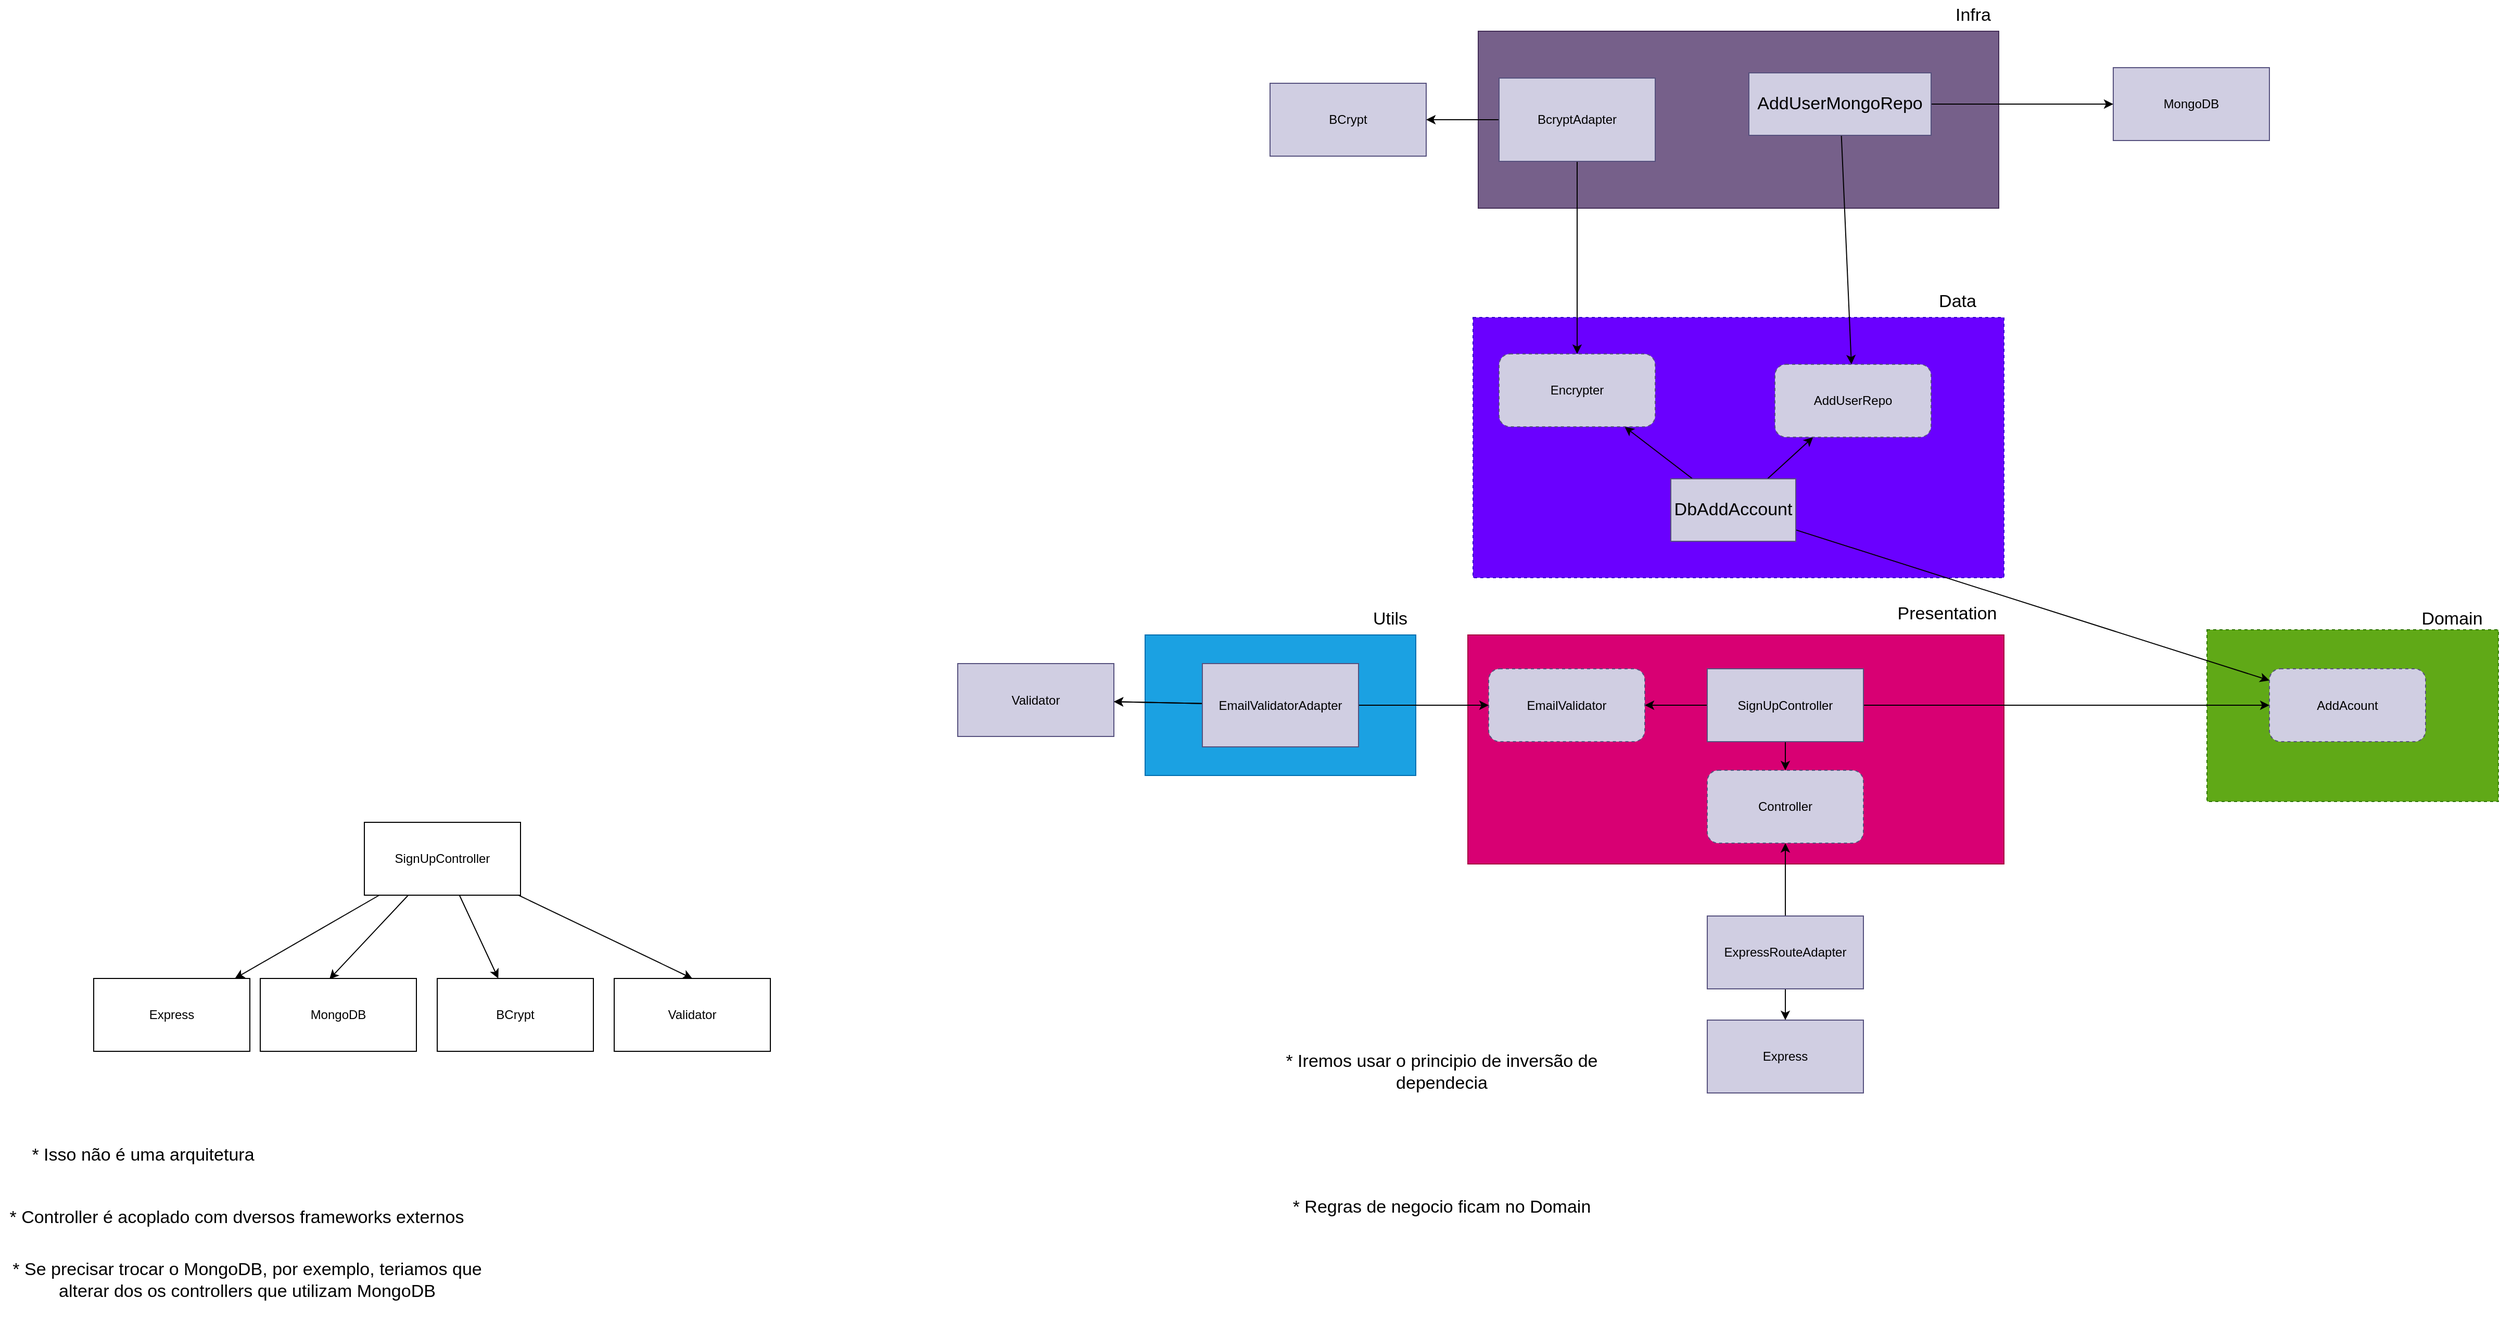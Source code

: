 <mxfile>
    <diagram id="Dpvj35bswnOBXKrt6LhW" name="Page-1">
        <mxGraphModel dx="1362" dy="2266" grid="1" gridSize="10" guides="1" tooltips="1" connect="1" arrows="1" fold="1" page="1" pageScale="1" pageWidth="850" pageHeight="1100" math="0" shadow="0">
            <root>
                <mxCell id="0"/>
                <mxCell id="1" parent="0"/>
                <mxCell id="58" value="" style="rounded=0;whiteSpace=wrap;html=1;dashed=1;fontSize=17;fillColor=#60a917;fontColor=#ffffff;strokeColor=#2D7600;" vertex="1" parent="1">
                    <mxGeometry x="2120" y="25" width="280" height="165" as="geometry"/>
                </mxCell>
                <mxCell id="50" value="" style="rounded=0;whiteSpace=wrap;html=1;fillColor=#1ba1e2;fontColor=#ffffff;strokeColor=#006EAF;" vertex="1" parent="1">
                    <mxGeometry x="1100" y="30" width="260" height="135" as="geometry"/>
                </mxCell>
                <mxCell id="34" value="" style="rounded=0;whiteSpace=wrap;html=1;fillColor=#d80073;fontColor=#ffffff;strokeColor=#A50040;" vertex="1" parent="1">
                    <mxGeometry x="1410" y="30" width="515" height="220" as="geometry"/>
                </mxCell>
                <mxCell id="9" style="edgeStyle=none;html=1;" edge="1" parent="1" source="2" target="3">
                    <mxGeometry relative="1" as="geometry"/>
                </mxCell>
                <mxCell id="11" style="edgeStyle=none;html=1;entryX=0.443;entryY=0.01;entryDx=0;entryDy=0;entryPerimeter=0;" edge="1" parent="1" source="2" target="5">
                    <mxGeometry relative="1" as="geometry"/>
                </mxCell>
                <mxCell id="12" style="edgeStyle=none;html=1;" edge="1" parent="1" source="2" target="6">
                    <mxGeometry relative="1" as="geometry"/>
                </mxCell>
                <mxCell id="13" style="edgeStyle=none;html=1;entryX=0.5;entryY=0;entryDx=0;entryDy=0;" edge="1" parent="1" source="2" target="7">
                    <mxGeometry relative="1" as="geometry"/>
                </mxCell>
                <mxCell id="2" value="SignUpController" style="rounded=0;whiteSpace=wrap;html=1;" vertex="1" parent="1">
                    <mxGeometry x="350" y="210" width="150" height="70" as="geometry"/>
                </mxCell>
                <mxCell id="3" value="Express" style="rounded=0;whiteSpace=wrap;html=1;" vertex="1" parent="1">
                    <mxGeometry x="90" y="360" width="150" height="70" as="geometry"/>
                </mxCell>
                <mxCell id="5" value="MongoDB" style="rounded=0;whiteSpace=wrap;html=1;" vertex="1" parent="1">
                    <mxGeometry x="250" y="360" width="150" height="70" as="geometry"/>
                </mxCell>
                <mxCell id="6" value="BCrypt" style="rounded=0;whiteSpace=wrap;html=1;" vertex="1" parent="1">
                    <mxGeometry x="420" y="360" width="150" height="70" as="geometry"/>
                </mxCell>
                <mxCell id="7" value="Validator" style="rounded=0;whiteSpace=wrap;html=1;" vertex="1" parent="1">
                    <mxGeometry x="590" y="360" width="150" height="70" as="geometry"/>
                </mxCell>
                <mxCell id="14" value="&lt;font style=&quot;font-size: 17px&quot;&gt;* Controller é acoplado com dversos frameworks externos&lt;/font&gt;" style="text;html=1;strokeColor=none;fillColor=none;align=center;verticalAlign=middle;whiteSpace=wrap;rounded=0;" vertex="1" parent="1">
                    <mxGeometry y="550" width="455" height="80" as="geometry"/>
                </mxCell>
                <mxCell id="15" value="&lt;font style=&quot;font-size: 17px&quot;&gt;* Isso não é uma arquitetura&lt;/font&gt;" style="text;html=1;strokeColor=none;fillColor=none;align=center;verticalAlign=middle;whiteSpace=wrap;rounded=0;" vertex="1" parent="1">
                    <mxGeometry x="10" y="490" width="255" height="80" as="geometry"/>
                </mxCell>
                <mxCell id="16" value="&lt;span style=&quot;font-size: 17px&quot;&gt;* Se precisar trocar o MongoDB, por exemplo, teriamos que alterar dos os controllers que utilizam MongoDB&lt;/span&gt;" style="text;html=1;strokeColor=none;fillColor=none;align=center;verticalAlign=middle;whiteSpace=wrap;rounded=0;" vertex="1" parent="1">
                    <mxGeometry x="10" y="610" width="455" height="80" as="geometry"/>
                </mxCell>
                <mxCell id="38" style="edgeStyle=none;html=1;fontSize=17;" edge="1" parent="1" source="23" target="36">
                    <mxGeometry relative="1" as="geometry"/>
                </mxCell>
                <mxCell id="45" style="edgeStyle=none;html=1;fontSize=17;" edge="1" parent="1" source="23" target="43">
                    <mxGeometry relative="1" as="geometry"/>
                </mxCell>
                <mxCell id="61" style="edgeStyle=none;html=1;fontSize=17;" edge="1" parent="1" source="23" target="55">
                    <mxGeometry relative="1" as="geometry"/>
                </mxCell>
                <mxCell id="23" value="SignUpController" style="rounded=0;whiteSpace=wrap;html=1;fillColor=#d0cee2;strokeColor=#56517e;fontColor=#000000;" vertex="1" parent="1">
                    <mxGeometry x="1640" y="62.5" width="150" height="70" as="geometry"/>
                </mxCell>
                <mxCell id="24" value="Express" style="rounded=0;whiteSpace=wrap;html=1;fillColor=#d0cee2;strokeColor=#56517e;fontColor=#000000;" vertex="1" parent="1">
                    <mxGeometry x="1640" y="400" width="150" height="70" as="geometry"/>
                </mxCell>
                <mxCell id="25" value="MongoDB" style="rounded=0;whiteSpace=wrap;html=1;fillColor=#d0cee2;strokeColor=#56517e;fontColor=#000000;" vertex="1" parent="1">
                    <mxGeometry x="2030" y="-515" width="150" height="70" as="geometry"/>
                </mxCell>
                <mxCell id="26" value="BCrypt" style="rounded=0;whiteSpace=wrap;html=1;fillColor=#d0cee2;strokeColor=#56517e;fontColor=#000000;" vertex="1" parent="1">
                    <mxGeometry x="1220" y="-500" width="150" height="70" as="geometry"/>
                </mxCell>
                <mxCell id="27" value="Validator" style="rounded=0;whiteSpace=wrap;html=1;fillColor=#d0cee2;strokeColor=#56517e;fontColor=#000000;" vertex="1" parent="1">
                    <mxGeometry x="920" y="57.5" width="150" height="70" as="geometry"/>
                </mxCell>
                <mxCell id="31" value="&lt;font style=&quot;font-size: 17px&quot;&gt;* Iremos usar o principio de inversão de dependecia&lt;/font&gt;" style="text;html=1;strokeColor=none;fillColor=none;align=center;verticalAlign=middle;whiteSpace=wrap;rounded=0;" vertex="1" parent="1">
                    <mxGeometry x="1220" y="410" width="330" height="80" as="geometry"/>
                </mxCell>
                <mxCell id="39" style="edgeStyle=none;html=1;fontSize=17;" edge="1" parent="1" source="33" target="36">
                    <mxGeometry relative="1" as="geometry"/>
                </mxCell>
                <mxCell id="40" style="edgeStyle=none;html=1;exitX=0.5;exitY=1;exitDx=0;exitDy=0;fontSize=17;" edge="1" parent="1" source="33" target="24">
                    <mxGeometry relative="1" as="geometry"/>
                </mxCell>
                <mxCell id="33" value="ExpressRouteAdapter" style="rounded=0;whiteSpace=wrap;html=1;fillColor=#d0cee2;strokeColor=#56517e;fontColor=#000000;" vertex="1" parent="1">
                    <mxGeometry x="1640" y="300" width="150" height="70" as="geometry"/>
                </mxCell>
                <mxCell id="35" value="Presentation" style="text;html=1;align=center;verticalAlign=middle;resizable=0;points=[];autosize=1;strokeColor=none;fillColor=none;fontSize=17;" vertex="1" parent="1">
                    <mxGeometry x="1815" y="-5" width="110" height="30" as="geometry"/>
                </mxCell>
                <mxCell id="36" value="Controller" style="rounded=1;whiteSpace=wrap;html=1;dashed=1;fillColor=#d0cee2;strokeColor=#56517e;fontColor=#000000;" vertex="1" parent="1">
                    <mxGeometry x="1640" y="160" width="150" height="70" as="geometry"/>
                </mxCell>
                <mxCell id="42" style="edgeStyle=none;html=1;fontSize=17;" edge="1" parent="1" source="41" target="27">
                    <mxGeometry relative="1" as="geometry"/>
                </mxCell>
                <mxCell id="43" value="EmailValidator" style="rounded=1;whiteSpace=wrap;html=1;dashed=1;fillColor=#d0cee2;strokeColor=#56517e;fontColor=#000000;" vertex="1" parent="1">
                    <mxGeometry x="1430" y="62.5" width="150" height="70" as="geometry"/>
                </mxCell>
                <mxCell id="51" value="Utils" style="text;html=1;align=center;verticalAlign=middle;resizable=0;points=[];autosize=1;strokeColor=none;fillColor=none;fontSize=17;" vertex="1" parent="1">
                    <mxGeometry x="1310" width="50" height="30" as="geometry"/>
                </mxCell>
                <mxCell id="52" value="" style="edgeStyle=none;html=1;fontSize=17;" edge="1" parent="1" source="41" target="27">
                    <mxGeometry relative="1" as="geometry"/>
                </mxCell>
                <mxCell id="54" style="edgeStyle=none;html=1;fontSize=17;" edge="1" parent="1" source="41" target="43">
                    <mxGeometry relative="1" as="geometry"/>
                </mxCell>
                <mxCell id="41" value="EmailValidatorAdapter" style="rounded=0;whiteSpace=wrap;html=1;fillColor=#d0cee2;strokeColor=#56517e;fontColor=#000000;" vertex="1" parent="1">
                    <mxGeometry x="1155" y="57.5" width="150" height="80" as="geometry"/>
                </mxCell>
                <mxCell id="55" value="AddAcount" style="rounded=1;whiteSpace=wrap;html=1;dashed=1;fillColor=#d0cee2;strokeColor=#56517e;fontColor=#000000;" vertex="1" parent="1">
                    <mxGeometry x="2180" y="62.5" width="150" height="70" as="geometry"/>
                </mxCell>
                <mxCell id="56" value="&lt;font style=&quot;font-size: 17px&quot;&gt;* Regras de negocio ficam no Domain&lt;/font&gt;" style="text;html=1;strokeColor=none;fillColor=none;align=center;verticalAlign=middle;whiteSpace=wrap;rounded=0;" vertex="1" parent="1">
                    <mxGeometry x="1220" y="540" width="330" height="80" as="geometry"/>
                </mxCell>
                <mxCell id="59" value="Domain" style="text;html=1;align=center;verticalAlign=middle;resizable=0;points=[];autosize=1;strokeColor=none;fillColor=none;fontSize=17;" vertex="1" parent="1">
                    <mxGeometry x="2320" width="70" height="30" as="geometry"/>
                </mxCell>
                <mxCell id="62" value="" style="rounded=0;whiteSpace=wrap;html=1;dashed=1;fontSize=17;fillColor=#6a00ff;fontColor=#ffffff;strokeColor=#3700CC;" vertex="1" parent="1">
                    <mxGeometry x="1415" y="-275" width="510" height="250" as="geometry"/>
                </mxCell>
                <mxCell id="63" value="Data" style="text;html=1;align=center;verticalAlign=middle;resizable=0;points=[];autosize=1;strokeColor=none;fillColor=none;fontSize=17;" vertex="1" parent="1">
                    <mxGeometry x="1855" y="-305" width="50" height="30" as="geometry"/>
                </mxCell>
                <mxCell id="65" style="edgeStyle=none;html=1;fontSize=17;" edge="1" parent="1" source="64" target="55">
                    <mxGeometry relative="1" as="geometry"/>
                </mxCell>
                <mxCell id="75" style="edgeStyle=none;html=1;fontSize=17;" edge="1" parent="1" source="64" target="71">
                    <mxGeometry relative="1" as="geometry"/>
                </mxCell>
                <mxCell id="79" style="edgeStyle=none;html=1;fontSize=17;" edge="1" parent="1" source="64" target="78">
                    <mxGeometry relative="1" as="geometry"/>
                </mxCell>
                <mxCell id="64" value="DbAddAccount" style="rounded=0;whiteSpace=wrap;html=1;fontSize=17;fillColor=#d0cee2;strokeColor=#56517e;fontColor=#000000;" vertex="1" parent="1">
                    <mxGeometry x="1605" y="-120" width="120" height="60" as="geometry"/>
                </mxCell>
                <mxCell id="67" value="" style="rounded=0;whiteSpace=wrap;html=1;fillColor=#76608a;fontColor=#ffffff;strokeColor=#432D57;" vertex="1" parent="1">
                    <mxGeometry x="1420" y="-550" width="500" height="170" as="geometry"/>
                </mxCell>
                <mxCell id="68" value="Infra" style="text;html=1;align=center;verticalAlign=middle;resizable=0;points=[];autosize=1;strokeColor=none;fillColor=none;fontSize=17;" vertex="1" parent="1">
                    <mxGeometry x="1870" y="-580" width="50" height="30" as="geometry"/>
                </mxCell>
                <mxCell id="70" style="edgeStyle=none;html=1;fontSize=17;" edge="1" parent="1" source="69" target="26">
                    <mxGeometry relative="1" as="geometry"/>
                </mxCell>
                <mxCell id="72" style="edgeStyle=none;html=1;fontSize=17;" edge="1" parent="1" source="69" target="71">
                    <mxGeometry relative="1" as="geometry"/>
                </mxCell>
                <mxCell id="69" value="BcryptAdapter" style="rounded=0;whiteSpace=wrap;html=1;fillColor=#d0cee2;strokeColor=#56517e;fontColor=#000000;" vertex="1" parent="1">
                    <mxGeometry x="1440" y="-505" width="150" height="80" as="geometry"/>
                </mxCell>
                <mxCell id="71" value="Encrypter" style="rounded=1;whiteSpace=wrap;html=1;dashed=1;fillColor=#d0cee2;strokeColor=#56517e;fontColor=#000000;" vertex="1" parent="1">
                    <mxGeometry x="1440" y="-240" width="150" height="70" as="geometry"/>
                </mxCell>
                <mxCell id="77" style="edgeStyle=none;html=1;entryX=0;entryY=0.5;entryDx=0;entryDy=0;fontSize=17;" edge="1" parent="1" source="76" target="25">
                    <mxGeometry relative="1" as="geometry"/>
                </mxCell>
                <mxCell id="80" style="edgeStyle=none;html=1;fontSize=17;" edge="1" parent="1" source="76" target="78">
                    <mxGeometry relative="1" as="geometry"/>
                </mxCell>
                <mxCell id="76" value="AddUserMongoRepo" style="rounded=0;whiteSpace=wrap;html=1;fontSize=17;fillColor=#d0cee2;strokeColor=#56517e;fontColor=#000000;" vertex="1" parent="1">
                    <mxGeometry x="1680" y="-510" width="175" height="60" as="geometry"/>
                </mxCell>
                <mxCell id="78" value="AddUserRepo" style="rounded=1;whiteSpace=wrap;html=1;dashed=1;fillColor=#d0cee2;strokeColor=#56517e;fontColor=#000000;" vertex="1" parent="1">
                    <mxGeometry x="1705" y="-230" width="150" height="70" as="geometry"/>
                </mxCell>
            </root>
        </mxGraphModel>
    </diagram>
</mxfile>
